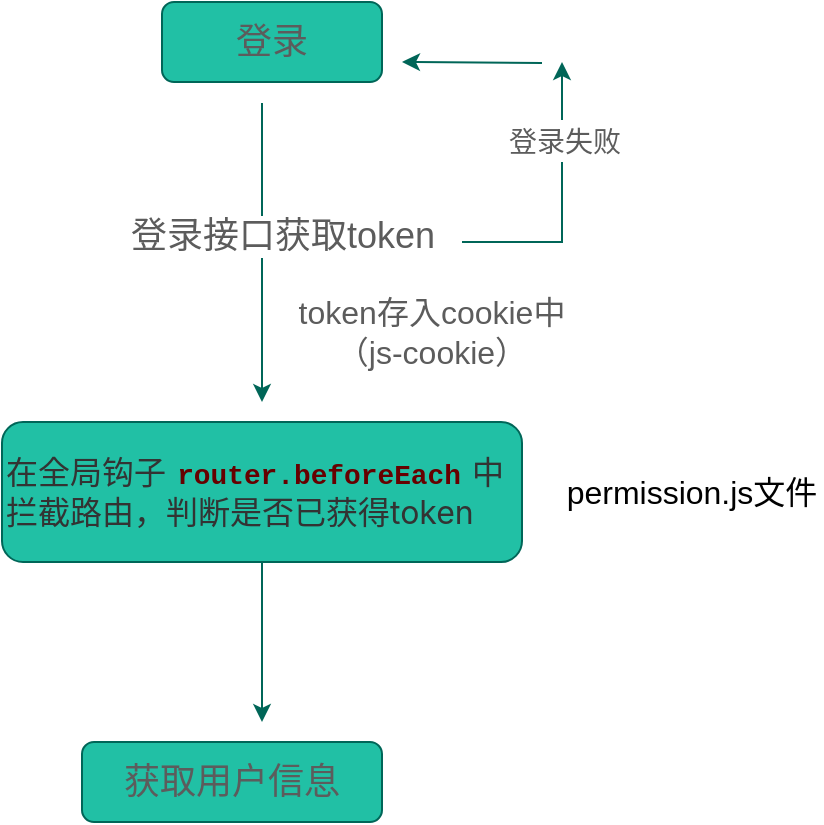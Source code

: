 <mxfile version="20.2.3" type="github">
  <diagram id="DfTjimNmGWjXuFLKflu0" name="第 1 页">
    <mxGraphModel dx="788" dy="512" grid="1" gridSize="10" guides="1" tooltips="1" connect="1" arrows="1" fold="1" page="1" pageScale="1" pageWidth="827" pageHeight="1169" math="0" shadow="0">
      <root>
        <mxCell id="0" />
        <mxCell id="1" parent="0" />
        <mxCell id="pbP9i_9f12Q9x8AdxTxX-3" style="edgeStyle=orthogonalEdgeStyle;rounded=0;orthogonalLoop=1;jettySize=auto;html=1;fontSize=18;fontColor=#5C5C5C;strokeColor=#006658;fillColor=#21C0A5;" edge="1" parent="1">
          <mxGeometry relative="1" as="geometry">
            <mxPoint x="150" y="240" as="targetPoint" />
            <mxPoint x="150" y="90.5" as="sourcePoint" />
          </mxGeometry>
        </mxCell>
        <mxCell id="pbP9i_9f12Q9x8AdxTxX-4" value="登录接口获取token" style="edgeLabel;html=1;align=center;verticalAlign=middle;resizable=0;points=[];fontSize=18;fontColor=#5C5C5C;" vertex="1" connectable="0" parent="pbP9i_9f12Q9x8AdxTxX-3">
          <mxGeometry x="-0.117" y="-2" relative="1" as="geometry">
            <mxPoint x="12" as="offset" />
          </mxGeometry>
        </mxCell>
        <mxCell id="pbP9i_9f12Q9x8AdxTxX-1" value="&lt;font style=&quot;font-size: 18px;&quot;&gt;登录&lt;/font&gt;" style="rounded=1;whiteSpace=wrap;html=1;fontColor=#5C5C5C;strokeColor=#006658;fillColor=#21C0A5;" vertex="1" parent="1">
          <mxGeometry x="100" y="40" width="110" height="40" as="geometry" />
        </mxCell>
        <mxCell id="pbP9i_9f12Q9x8AdxTxX-2" value="&lt;font style=&quot;font-size: 18px;&quot;&gt;获取用户信息&lt;/font&gt;" style="rounded=1;whiteSpace=wrap;html=1;fontColor=#5C5C5C;strokeColor=#006658;fillColor=#21C0A5;" vertex="1" parent="1">
          <mxGeometry x="60" y="410" width="150" height="40" as="geometry" />
        </mxCell>
        <mxCell id="pbP9i_9f12Q9x8AdxTxX-7" value="" style="edgeStyle=segmentEdgeStyle;endArrow=classic;html=1;rounded=0;fontSize=18;fontColor=#5C5C5C;strokeColor=#006658;fillColor=#21C0A5;" edge="1" parent="1">
          <mxGeometry width="50" height="50" relative="1" as="geometry">
            <mxPoint x="250" y="160" as="sourcePoint" />
            <mxPoint x="300" y="70" as="targetPoint" />
          </mxGeometry>
        </mxCell>
        <mxCell id="pbP9i_9f12Q9x8AdxTxX-9" value="&lt;font style=&quot;font-size: 14px;&quot;&gt;登录失败&lt;/font&gt;" style="edgeLabel;html=1;align=center;verticalAlign=middle;resizable=0;points=[];fontSize=18;fontColor=#5C5C5C;" vertex="1" connectable="0" parent="pbP9i_9f12Q9x8AdxTxX-7">
          <mxGeometry x="0.45" y="-1" relative="1" as="geometry">
            <mxPoint as="offset" />
          </mxGeometry>
        </mxCell>
        <mxCell id="pbP9i_9f12Q9x8AdxTxX-8" value="" style="endArrow=classic;html=1;rounded=0;fontSize=18;fontColor=#5C5C5C;strokeColor=#006658;fillColor=#21C0A5;" edge="1" parent="1">
          <mxGeometry width="50" height="50" relative="1" as="geometry">
            <mxPoint x="290" y="70.5" as="sourcePoint" />
            <mxPoint x="220" y="70" as="targetPoint" />
          </mxGeometry>
        </mxCell>
        <mxCell id="pbP9i_9f12Q9x8AdxTxX-10" value="&lt;font style=&quot;font-size: 16px;&quot;&gt;token存入cookie中（js-cookie）&lt;/font&gt;" style="text;html=1;strokeColor=none;fillColor=none;align=center;verticalAlign=middle;whiteSpace=wrap;rounded=0;fontSize=14;fontColor=#5C5C5C;" vertex="1" parent="1">
          <mxGeometry x="160" y="190" width="150" height="30" as="geometry" />
        </mxCell>
        <mxCell id="pbP9i_9f12Q9x8AdxTxX-15" style="edgeStyle=orthogonalEdgeStyle;rounded=0;orthogonalLoop=1;jettySize=auto;html=1;exitX=0.5;exitY=1;exitDx=0;exitDy=0;fontSize=16;fontColor=#000000;strokeColor=#006658;fillColor=#21C0A5;" edge="1" parent="1" source="pbP9i_9f12Q9x8AdxTxX-11">
          <mxGeometry relative="1" as="geometry">
            <mxPoint x="150" y="400" as="targetPoint" />
            <Array as="points">
              <mxPoint x="150" y="400" />
            </Array>
          </mxGeometry>
        </mxCell>
        <mxCell id="pbP9i_9f12Q9x8AdxTxX-11" value="&lt;span style=&quot;color: rgb(51, 51, 51); font-family: -apple-system, system-ui, &amp;quot;Segoe UI&amp;quot;, Roboto, Ubuntu, Cantarell, &amp;quot;Noto Sans&amp;quot;, sans-serif, &amp;quot;system-ui&amp;quot;, &amp;quot;Helvetica Neue&amp;quot;, &amp;quot;PingFang SC&amp;quot;, &amp;quot;Hiragino Sans GB&amp;quot;, &amp;quot;Microsoft YaHei&amp;quot;, Arial;&quot;&gt;在全局钩子&lt;/span&gt;&lt;code style=&quot;font-family: Menlo, Monaco, Consolas, &amp;quot;Courier New&amp;quot;, monospace; font-size: 0.87em; word-break: break-word; border-radius: 2px; overflow-x: auto; padding: 0.065em 0.4em;&quot;&gt;&lt;font color=&quot;#660000&quot;&gt;&lt;b&gt;router.beforeEach&lt;/b&gt;&lt;/font&gt;&lt;/code&gt;&lt;span style=&quot;color: rgb(51, 51, 51); font-family: -apple-system, system-ui, &amp;quot;Segoe UI&amp;quot;, Roboto, Ubuntu, Cantarell, &amp;quot;Noto Sans&amp;quot;, sans-serif, &amp;quot;system-ui&amp;quot;, &amp;quot;Helvetica Neue&amp;quot;, &amp;quot;PingFang SC&amp;quot;, &amp;quot;Hiragino Sans GB&amp;quot;, &amp;quot;Microsoft YaHei&amp;quot;, Arial;&quot;&gt;中拦截路由，判断是否已获得token&lt;/span&gt;" style="rounded=1;whiteSpace=wrap;html=1;fontSize=16;fontColor=#5C5C5C;strokeColor=#006658;fillColor=#21C0A5;align=left;" vertex="1" parent="1">
          <mxGeometry x="20" y="250" width="260" height="70" as="geometry" />
        </mxCell>
        <mxCell id="pbP9i_9f12Q9x8AdxTxX-13" value="&lt;font color=&quot;#000000&quot;&gt;permission.js文件&lt;/font&gt;" style="text;html=1;strokeColor=none;fillColor=none;align=center;verticalAlign=middle;whiteSpace=wrap;rounded=0;labelBackgroundColor=none;fontSize=16;fontColor=#660000;" vertex="1" parent="1">
          <mxGeometry x="300" y="270" width="130" height="30" as="geometry" />
        </mxCell>
      </root>
    </mxGraphModel>
  </diagram>
</mxfile>
